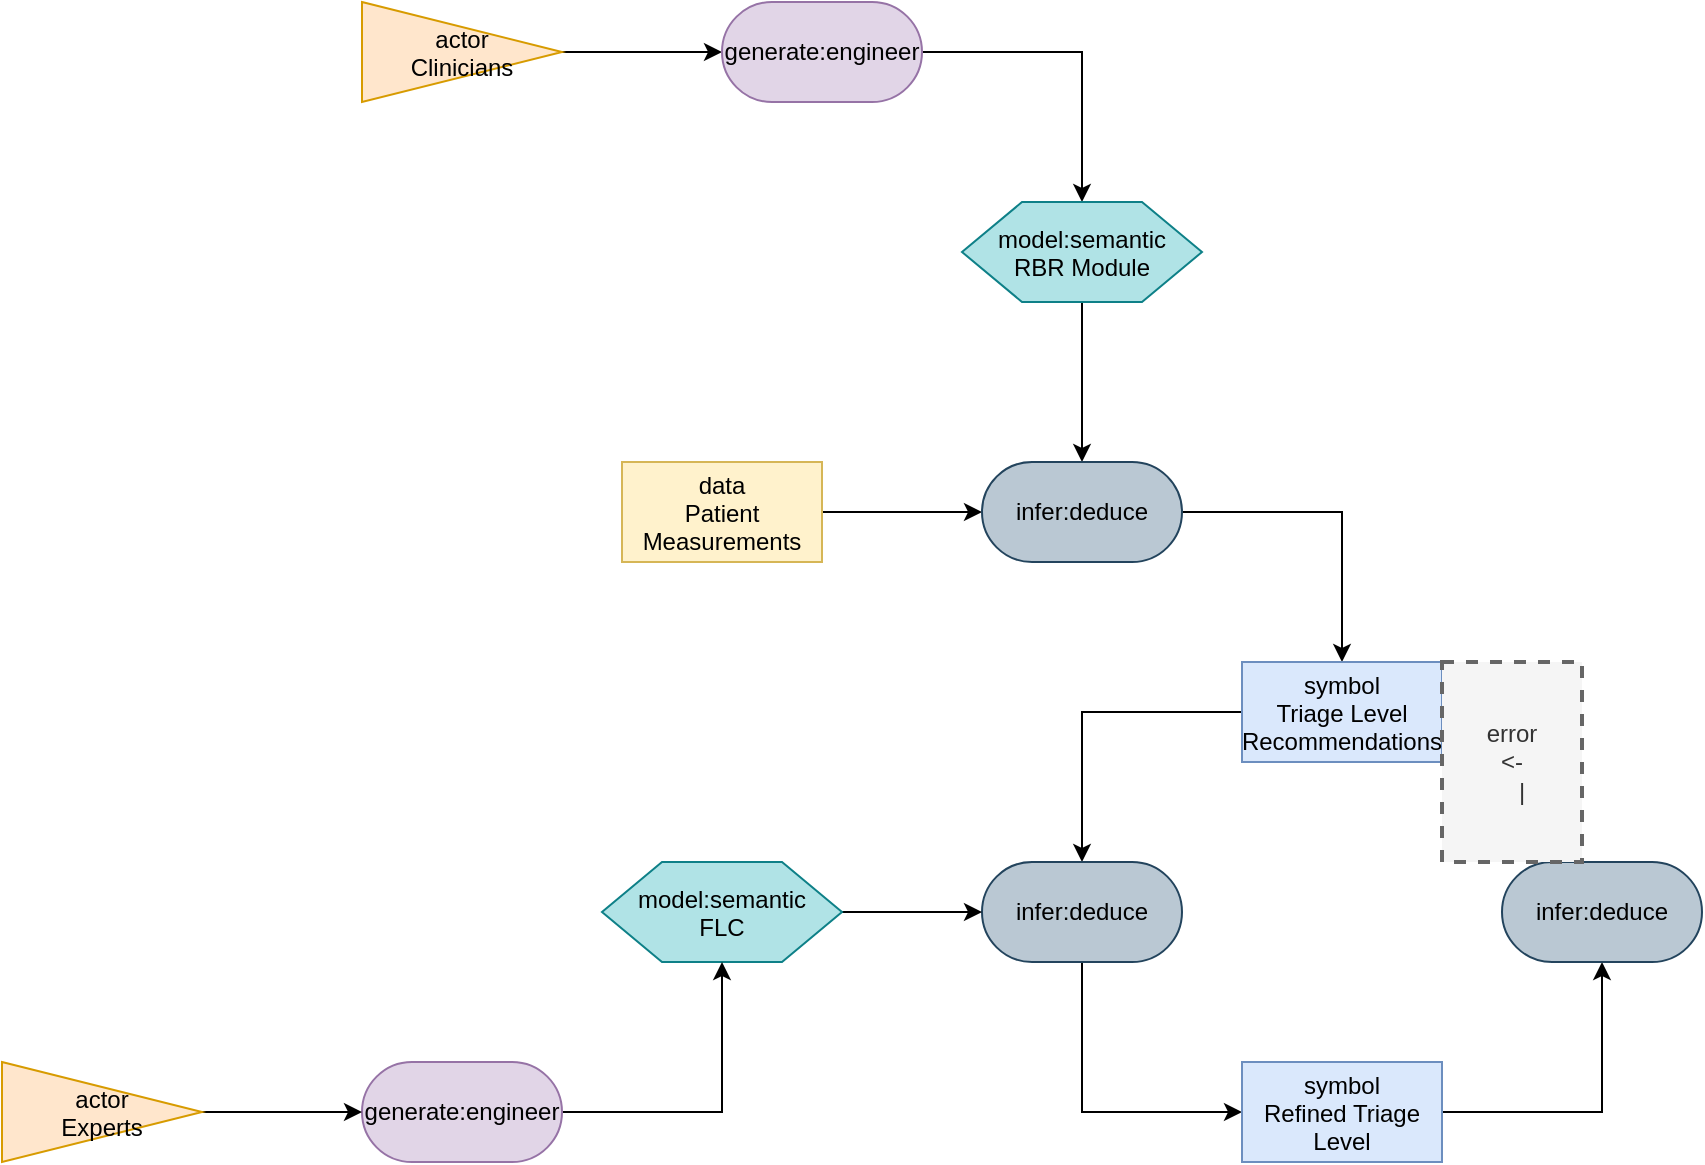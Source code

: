 <mxfile version="27.1.6" pages="2">
  <diagram name="Page-1" id="Y_vLkDw0tZGfkMZAfWmf">
    <mxGraphModel dx="1429" dy="856" grid="1" gridSize="10" guides="1" tooltips="1" connect="1" arrows="1" fold="1" page="1" pageScale="1" pageWidth="3300" pageHeight="4681" math="0" shadow="0">
      <root>
        <mxCell id="0" />
        <mxCell id="1" parent="0" />
        <mxCell id="TTWcf-BgUhaSdbW0b4H3-3" style="edgeStyle=orthogonalEdgeStyle;rounded=0;orthogonalLoop=1;jettySize=auto;html=1;exitX=1;exitY=0.5;exitDx=0;exitDy=0;entryX=0;entryY=0.5;entryDx=0;entryDy=0;" parent="1" source="TTWcf-BgUhaSdbW0b4H3-1" target="TTWcf-BgUhaSdbW0b4H3-2" edge="1">
          <mxGeometry relative="1" as="geometry" />
        </mxCell>
        <mxCell id="TTWcf-BgUhaSdbW0b4H3-1" value="actor&#xa;Clinicians" style="triangle;fillColor=#ffe6cc;strokeColor=#d79b00;" parent="1" name="actor" vertex="1">
          <mxGeometry x="340" y="230" width="100" height="50" as="geometry" />
        </mxCell>
        <mxCell id="TTWcf-BgUhaSdbW0b4H3-5" style="edgeStyle=orthogonalEdgeStyle;rounded=0;orthogonalLoop=1;jettySize=auto;html=1;exitX=1;exitY=0.5;exitDx=0;exitDy=0;entryX=0.5;entryY=0;entryDx=0;entryDy=0;" parent="1" source="TTWcf-BgUhaSdbW0b4H3-2" target="TTWcf-BgUhaSdbW0b4H3-4" edge="1">
          <mxGeometry relative="1" as="geometry" />
        </mxCell>
        <mxCell id="TTWcf-BgUhaSdbW0b4H3-2" value="generate:engineer" style="rounded=1;whiteSpace=wrap;html=1;arcSize=50;fillColor=#e1d5e7;strokeColor=#9673a6;" parent="1" name="generate:engineer" vertex="1">
          <mxGeometry x="520" y="230" width="100" height="50" as="geometry" />
        </mxCell>
        <mxCell id="TTWcf-BgUhaSdbW0b4H3-8" style="edgeStyle=orthogonalEdgeStyle;rounded=0;orthogonalLoop=1;jettySize=auto;html=1;exitX=0.5;exitY=1;exitDx=0;exitDy=0;entryX=0.5;entryY=0;entryDx=0;entryDy=0;" parent="1" source="TTWcf-BgUhaSdbW0b4H3-4" target="TTWcf-BgUhaSdbW0b4H3-7" edge="1">
          <mxGeometry relative="1" as="geometry" />
        </mxCell>
        <mxCell id="TTWcf-BgUhaSdbW0b4H3-4" value="model:semantic&#xa;RBR Module" style="shape=hexagon;perimeter=hexagonPerimeter2;fillColor=#b0e3e6;strokeColor=#0e8088;" parent="1" name="model" vertex="1">
          <mxGeometry x="640" y="330" width="120" height="50" as="geometry" />
        </mxCell>
        <mxCell id="TTWcf-BgUhaSdbW0b4H3-9" style="edgeStyle=orthogonalEdgeStyle;rounded=0;orthogonalLoop=1;jettySize=auto;html=1;entryX=0;entryY=0.5;entryDx=0;entryDy=0;" parent="1" source="TTWcf-BgUhaSdbW0b4H3-6" target="TTWcf-BgUhaSdbW0b4H3-7" edge="1">
          <mxGeometry relative="1" as="geometry" />
        </mxCell>
        <mxCell id="TTWcf-BgUhaSdbW0b4H3-6" value="data&#xa;Patient&#xa;Measurements" style="rectangle;fillColor=#fff2cc;strokeColor=#d6b656;" parent="1" name="data" vertex="1">
          <mxGeometry x="470" y="460" width="100" height="50" as="geometry" />
        </mxCell>
        <mxCell id="TTWcf-BgUhaSdbW0b4H3-32" style="edgeStyle=orthogonalEdgeStyle;rounded=0;orthogonalLoop=1;jettySize=auto;html=1;exitX=1;exitY=0.5;exitDx=0;exitDy=0;entryX=0.5;entryY=0;entryDx=0;entryDy=0;" parent="1" source="TTWcf-BgUhaSdbW0b4H3-7" target="TTWcf-BgUhaSdbW0b4H3-10" edge="1">
          <mxGeometry relative="1" as="geometry" />
        </mxCell>
        <mxCell id="TTWcf-BgUhaSdbW0b4H3-7" value="infer:deduce" style="rounded=1;whiteSpace=wrap;html=1;arcSize=50;fillColor=#bac8d3;strokeColor=#23445d;" parent="1" name="infer:deduce" vertex="1">
          <mxGeometry x="650" y="460" width="100" height="50" as="geometry" />
        </mxCell>
        <mxCell id="TTWcf-BgUhaSdbW0b4H3-22" style="edgeStyle=orthogonalEdgeStyle;rounded=0;orthogonalLoop=1;jettySize=auto;html=1;exitX=0;exitY=0.5;exitDx=0;exitDy=0;entryX=0.5;entryY=0;entryDx=0;entryDy=0;" parent="1" source="TTWcf-BgUhaSdbW0b4H3-10" target="TTWcf-BgUhaSdbW0b4H3-12" edge="1">
          <mxGeometry relative="1" as="geometry" />
        </mxCell>
        <mxCell id="TTWcf-BgUhaSdbW0b4H3-10" value="symbol&#xa;Triage Level&#xa;Recommendations" style="rectangle;fillColor=#dae8fc;strokeColor=#6c8ebf;" parent="1" name="symbol" vertex="1">
          <mxGeometry x="780" y="560" width="100" height="50" as="geometry" />
        </mxCell>
        <mxCell id="TTWcf-BgUhaSdbW0b4H3-23" style="edgeStyle=orthogonalEdgeStyle;rounded=0;orthogonalLoop=1;jettySize=auto;html=1;exitX=0.5;exitY=1;exitDx=0;exitDy=0;entryX=0;entryY=0.5;entryDx=0;entryDy=0;" parent="1" source="TTWcf-BgUhaSdbW0b4H3-12" target="TTWcf-BgUhaSdbW0b4H3-20" edge="1">
          <mxGeometry relative="1" as="geometry" />
        </mxCell>
        <mxCell id="TTWcf-BgUhaSdbW0b4H3-12" value="infer:deduce" style="rounded=1;whiteSpace=wrap;html=1;arcSize=50;fillColor=#bac8d3;strokeColor=#23445d;" parent="1" name="infer:deduce" vertex="1">
          <mxGeometry x="650" y="660" width="100" height="50" as="geometry" />
        </mxCell>
        <mxCell id="TTWcf-BgUhaSdbW0b4H3-19" style="edgeStyle=orthogonalEdgeStyle;rounded=0;orthogonalLoop=1;jettySize=auto;html=1;entryX=0;entryY=0.5;entryDx=0;entryDy=0;" parent="1" source="TTWcf-BgUhaSdbW0b4H3-14" target="TTWcf-BgUhaSdbW0b4H3-12" edge="1">
          <mxGeometry relative="1" as="geometry" />
        </mxCell>
        <mxCell id="TTWcf-BgUhaSdbW0b4H3-14" value="model:semantic&#xa;FLC" style="shape=hexagon;perimeter=hexagonPerimeter2;fillColor=#b0e3e6;strokeColor=#0e8088;" parent="1" name="model" vertex="1">
          <mxGeometry x="460" y="660" width="120" height="50" as="geometry" />
        </mxCell>
        <mxCell id="TTWcf-BgUhaSdbW0b4H3-16" style="edgeStyle=orthogonalEdgeStyle;rounded=0;orthogonalLoop=1;jettySize=auto;html=1;entryX=0.5;entryY=1;entryDx=0;entryDy=0;" parent="1" source="TTWcf-BgUhaSdbW0b4H3-15" target="TTWcf-BgUhaSdbW0b4H3-14" edge="1">
          <mxGeometry relative="1" as="geometry" />
        </mxCell>
        <mxCell id="TTWcf-BgUhaSdbW0b4H3-15" value="generate:engineer" style="rounded=1;whiteSpace=wrap;html=1;arcSize=50;fillColor=#e1d5e7;strokeColor=#9673a6;" parent="1" name="generate:engineer" vertex="1">
          <mxGeometry x="340" y="760" width="100" height="50" as="geometry" />
        </mxCell>
        <mxCell id="TTWcf-BgUhaSdbW0b4H3-18" style="edgeStyle=orthogonalEdgeStyle;rounded=0;orthogonalLoop=1;jettySize=auto;html=1;exitX=1;exitY=0.5;exitDx=0;exitDy=0;entryX=0;entryY=0.5;entryDx=0;entryDy=0;" parent="1" source="TTWcf-BgUhaSdbW0b4H3-17" target="TTWcf-BgUhaSdbW0b4H3-15" edge="1">
          <mxGeometry relative="1" as="geometry" />
        </mxCell>
        <mxCell id="TTWcf-BgUhaSdbW0b4H3-17" value="actor&#xa;Experts" style="triangle;fillColor=#ffe6cc;strokeColor=#d79b00;" parent="1" name="actor" vertex="1">
          <mxGeometry x="160" y="760" width="100" height="50" as="geometry" />
        </mxCell>
        <mxCell id="TTWcf-BgUhaSdbW0b4H3-25" style="edgeStyle=orthogonalEdgeStyle;rounded=0;orthogonalLoop=1;jettySize=auto;html=1;entryX=0.5;entryY=1;entryDx=0;entryDy=0;" parent="1" source="TTWcf-BgUhaSdbW0b4H3-20" target="TTWcf-BgUhaSdbW0b4H3-24" edge="1">
          <mxGeometry relative="1" as="geometry" />
        </mxCell>
        <mxCell id="TTWcf-BgUhaSdbW0b4H3-20" value="symbol&#xa;Refined Triage&#xa;Level" style="rectangle;fillColor=#dae8fc;strokeColor=#6c8ebf;" parent="1" name="symbol" vertex="1">
          <mxGeometry x="780" y="760" width="100" height="50" as="geometry" />
        </mxCell>
        <mxCell id="TTWcf-BgUhaSdbW0b4H3-24" value="infer:deduce" style="rounded=1;whiteSpace=wrap;html=1;arcSize=50;fillColor=#bac8d3;strokeColor=#23445d;" parent="1" name="infer:deduce" vertex="1">
          <mxGeometry x="910" y="660" width="100" height="50" as="geometry" />
        </mxCell>
        <mxCell id="TTWcf-BgUhaSdbW0b4H3-27" value="&lt;div&gt;error&lt;/div&gt;&lt;div&gt;&amp;lt;-&lt;/div&gt;&lt;div&gt;&amp;nbsp;&amp;nbsp; |&lt;/div&gt;" style="text;html=1;align=center;verticalAlign=middle;whiteSpace=wrap;rounded=0;dashed=1;fillColor=#f5f5f5;fontColor=#333333;strokeColor=#666666;strokeWidth=2;" parent="1" name="text" vertex="1">
          <mxGeometry x="880" y="560" width="70" height="100" as="geometry" />
        </mxCell>
      </root>
    </mxGraphModel>
  </diagram>
  <diagram name="Copy of Page-1" id="mNGoao15ihdjrjXAMKRK">
    <mxGraphModel dx="1123" dy="673" grid="1" gridSize="10" guides="1" tooltips="1" connect="1" arrows="1" fold="1" page="1" pageScale="1" pageWidth="3300" pageHeight="4681" math="0" shadow="0">
      <root>
        <mxCell id="7Q3zdjpdWBIz68GD9Ddg-0" />
        <mxCell id="7Q3zdjpdWBIz68GD9Ddg-1" parent="7Q3zdjpdWBIz68GD9Ddg-0" />
        <mxCell id="7Q3zdjpdWBIz68GD9Ddg-2" style="edgeStyle=orthogonalEdgeStyle;rounded=0;orthogonalLoop=1;jettySize=auto;html=1;exitX=1;exitY=0.5;exitDx=0;exitDy=0;entryX=0;entryY=0.5;entryDx=0;entryDy=0;" edge="1" parent="7Q3zdjpdWBIz68GD9Ddg-1" source="7Q3zdjpdWBIz68GD9Ddg-3" target="7Q3zdjpdWBIz68GD9Ddg-5">
          <mxGeometry relative="1" as="geometry" />
        </mxCell>
        <mxCell id="7Q3zdjpdWBIz68GD9Ddg-3" value="actor&#xa;Clinicians" style="triangle;fillColor=#ffe6cc;strokeColor=#d79b00;" name="actor" vertex="1" parent="7Q3zdjpdWBIz68GD9Ddg-1">
          <mxGeometry x="340" y="230" width="100" height="50" as="geometry" />
        </mxCell>
        <mxCell id="7Q3zdjpdWBIz68GD9Ddg-4" style="edgeStyle=orthogonalEdgeStyle;rounded=0;orthogonalLoop=1;jettySize=auto;html=1;exitX=1;exitY=0.5;exitDx=0;exitDy=0;entryX=0.5;entryY=0;entryDx=0;entryDy=0;" edge="1" parent="7Q3zdjpdWBIz68GD9Ddg-1" source="7Q3zdjpdWBIz68GD9Ddg-5" target="7Q3zdjpdWBIz68GD9Ddg-7">
          <mxGeometry relative="1" as="geometry" />
        </mxCell>
        <mxCell id="7Q3zdjpdWBIz68GD9Ddg-5" value="generate:engineer" style="rounded=1;whiteSpace=wrap;html=1;arcSize=50;fillColor=#e1d5e7;strokeColor=#9673a6;" name="generate:engineer" vertex="1" parent="7Q3zdjpdWBIz68GD9Ddg-1">
          <mxGeometry x="520" y="230" width="100" height="50" as="geometry" />
        </mxCell>
        <mxCell id="7Q3zdjpdWBIz68GD9Ddg-6" style="edgeStyle=orthogonalEdgeStyle;rounded=0;orthogonalLoop=1;jettySize=auto;html=1;exitX=0.5;exitY=1;exitDx=0;exitDy=0;entryX=0.5;entryY=0;entryDx=0;entryDy=0;" edge="1" parent="7Q3zdjpdWBIz68GD9Ddg-1" source="7Q3zdjpdWBIz68GD9Ddg-7" target="7Q3zdjpdWBIz68GD9Ddg-11">
          <mxGeometry relative="1" as="geometry" />
        </mxCell>
        <mxCell id="7Q3zdjpdWBIz68GD9Ddg-7" value="model:semantic&#xa;RBR Module" style="shape=hexagon;perimeter=hexagonPerimeter2;fillColor=#b0e3e6;strokeColor=#0e8088;" name="model" vertex="1" parent="7Q3zdjpdWBIz68GD9Ddg-1">
          <mxGeometry x="640" y="330" width="120" height="50" as="geometry" />
        </mxCell>
        <mxCell id="7Q3zdjpdWBIz68GD9Ddg-8" style="edgeStyle=orthogonalEdgeStyle;rounded=0;orthogonalLoop=1;jettySize=auto;html=1;entryX=0;entryY=0.5;entryDx=0;entryDy=0;" edge="1" parent="7Q3zdjpdWBIz68GD9Ddg-1" source="7Q3zdjpdWBIz68GD9Ddg-9" target="7Q3zdjpdWBIz68GD9Ddg-11">
          <mxGeometry relative="1" as="geometry" />
        </mxCell>
        <mxCell id="7Q3zdjpdWBIz68GD9Ddg-9" value="data&#xa;Patient&#xa;Measurements" style="rectangle;fillColor=#fff2cc;strokeColor=#d6b656;" name="data" vertex="1" parent="7Q3zdjpdWBIz68GD9Ddg-1">
          <mxGeometry x="470" y="460" width="100" height="50" as="geometry" />
        </mxCell>
        <mxCell id="7Q3zdjpdWBIz68GD9Ddg-10" style="edgeStyle=orthogonalEdgeStyle;rounded=0;orthogonalLoop=1;jettySize=auto;html=1;exitX=1;exitY=0.5;exitDx=0;exitDy=0;entryX=0.5;entryY=0;entryDx=0;entryDy=0;" edge="1" parent="7Q3zdjpdWBIz68GD9Ddg-1" source="7Q3zdjpdWBIz68GD9Ddg-11" target="7Q3zdjpdWBIz68GD9Ddg-13">
          <mxGeometry relative="1" as="geometry" />
        </mxCell>
        <mxCell id="7Q3zdjpdWBIz68GD9Ddg-11" value="infer:deduce" style="rounded=1;whiteSpace=wrap;html=1;arcSize=50;fillColor=#bac8d3;strokeColor=#23445d;" name="infer:deduce" vertex="1" parent="7Q3zdjpdWBIz68GD9Ddg-1">
          <mxGeometry x="650" y="460" width="100" height="50" as="geometry" />
        </mxCell>
        <mxCell id="7Q3zdjpdWBIz68GD9Ddg-12" style="edgeStyle=orthogonalEdgeStyle;rounded=0;orthogonalLoop=1;jettySize=auto;html=1;exitX=0;exitY=0.5;exitDx=0;exitDy=0;entryX=0.5;entryY=0;entryDx=0;entryDy=0;" edge="1" parent="7Q3zdjpdWBIz68GD9Ddg-1" source="7Q3zdjpdWBIz68GD9Ddg-13" target="7Q3zdjpdWBIz68GD9Ddg-15">
          <mxGeometry relative="1" as="geometry" />
        </mxCell>
        <mxCell id="7Q3zdjpdWBIz68GD9Ddg-13" value="symbol&#xa;Triage Level&#xa;Recommendations" style="rectangle;fillColor=#dae8fc;strokeColor=#6c8ebf;" name="symbol" vertex="1" parent="7Q3zdjpdWBIz68GD9Ddg-1">
          <mxGeometry x="780" y="560" width="100" height="50" as="geometry" />
        </mxCell>
        <mxCell id="7Q3zdjpdWBIz68GD9Ddg-14" style="edgeStyle=orthogonalEdgeStyle;rounded=0;orthogonalLoop=1;jettySize=auto;html=1;exitX=0.5;exitY=1;exitDx=0;exitDy=0;entryX=0;entryY=0.5;entryDx=0;entryDy=0;" edge="1" parent="7Q3zdjpdWBIz68GD9Ddg-1" source="7Q3zdjpdWBIz68GD9Ddg-15" target="7Q3zdjpdWBIz68GD9Ddg-23">
          <mxGeometry relative="1" as="geometry" />
        </mxCell>
        <mxCell id="7Q3zdjpdWBIz68GD9Ddg-15" value="infer:deduce" style="rounded=1;whiteSpace=wrap;html=1;arcSize=50;fillColor=#bac8d3;strokeColor=#23445d;" name="infer:deduce" vertex="1" parent="7Q3zdjpdWBIz68GD9Ddg-1">
          <mxGeometry x="650" y="660" width="100" height="50" as="geometry" />
        </mxCell>
        <mxCell id="7Q3zdjpdWBIz68GD9Ddg-16" style="edgeStyle=orthogonalEdgeStyle;rounded=0;orthogonalLoop=1;jettySize=auto;html=1;entryX=0;entryY=0.5;entryDx=0;entryDy=0;" edge="1" parent="7Q3zdjpdWBIz68GD9Ddg-1" source="7Q3zdjpdWBIz68GD9Ddg-17" target="7Q3zdjpdWBIz68GD9Ddg-15">
          <mxGeometry relative="1" as="geometry" />
        </mxCell>
        <mxCell id="7Q3zdjpdWBIz68GD9Ddg-17" value="model:semantic&#xa;FLC" style="shape=hexagon;perimeter=hexagonPerimeter2;fillColor=#b0e3e6;strokeColor=#0e8088;" name="model" vertex="1" parent="7Q3zdjpdWBIz68GD9Ddg-1">
          <mxGeometry x="460" y="660" width="120" height="50" as="geometry" />
        </mxCell>
        <mxCell id="7Q3zdjpdWBIz68GD9Ddg-18" style="edgeStyle=orthogonalEdgeStyle;rounded=0;orthogonalLoop=1;jettySize=auto;html=1;entryX=0.5;entryY=1;entryDx=0;entryDy=0;" edge="1" parent="7Q3zdjpdWBIz68GD9Ddg-1" source="7Q3zdjpdWBIz68GD9Ddg-19" target="7Q3zdjpdWBIz68GD9Ddg-17">
          <mxGeometry relative="1" as="geometry" />
        </mxCell>
        <mxCell id="7Q3zdjpdWBIz68GD9Ddg-19" value="generate:engineer" style="rounded=1;whiteSpace=wrap;html=1;arcSize=50;fillColor=#e1d5e7;strokeColor=#9673a6;" name="generate:engineer" vertex="1" parent="7Q3zdjpdWBIz68GD9Ddg-1">
          <mxGeometry x="340" y="760" width="100" height="50" as="geometry" />
        </mxCell>
        <mxCell id="7Q3zdjpdWBIz68GD9Ddg-20" style="edgeStyle=orthogonalEdgeStyle;rounded=0;orthogonalLoop=1;jettySize=auto;html=1;exitX=1;exitY=0.5;exitDx=0;exitDy=0;entryX=0;entryY=0.5;entryDx=0;entryDy=0;" edge="1" parent="7Q3zdjpdWBIz68GD9Ddg-1" source="7Q3zdjpdWBIz68GD9Ddg-21" target="7Q3zdjpdWBIz68GD9Ddg-19">
          <mxGeometry relative="1" as="geometry" />
        </mxCell>
        <mxCell id="7Q3zdjpdWBIz68GD9Ddg-21" value="actor&#xa;Experts" style="triangle;fillColor=#ffe6cc;strokeColor=#d79b00;" name="actor" vertex="1" parent="7Q3zdjpdWBIz68GD9Ddg-1">
          <mxGeometry x="160" y="760" width="100" height="50" as="geometry" />
        </mxCell>
        <mxCell id="7Q3zdjpdWBIz68GD9Ddg-22" style="edgeStyle=orthogonalEdgeStyle;rounded=0;orthogonalLoop=1;jettySize=auto;html=1;entryX=0.5;entryY=1;entryDx=0;entryDy=0;" edge="1" parent="7Q3zdjpdWBIz68GD9Ddg-1" source="7Q3zdjpdWBIz68GD9Ddg-23" target="7Q3zdjpdWBIz68GD9Ddg-24">
          <mxGeometry relative="1" as="geometry" />
        </mxCell>
        <mxCell id="7Q3zdjpdWBIz68GD9Ddg-23" value="symbol&#xa;Refined Triage&#xa;Level" style="rectangle;fillColor=#dae8fc;strokeColor=#6c8ebf;" name="symbol" vertex="1" parent="7Q3zdjpdWBIz68GD9Ddg-1">
          <mxGeometry x="780" y="760" width="100" height="50" as="geometry" />
        </mxCell>
        <mxCell id="uXmoQgfLPBf5rU255TfL-0" style="edgeStyle=orthogonalEdgeStyle;rounded=0;orthogonalLoop=1;jettySize=auto;html=1;exitX=0.5;exitY=0;exitDx=0;exitDy=0;entryX=1;entryY=0.5;entryDx=0;entryDy=0;" edge="1" parent="7Q3zdjpdWBIz68GD9Ddg-1" source="7Q3zdjpdWBIz68GD9Ddg-24" target="7Q3zdjpdWBIz68GD9Ddg-13">
          <mxGeometry relative="1" as="geometry" />
        </mxCell>
        <mxCell id="7Q3zdjpdWBIz68GD9Ddg-24" value="infer:deduce" style="rounded=1;whiteSpace=wrap;html=1;arcSize=50;fillColor=#bac8d3;strokeColor=#23445d;" name="infer:deduce" vertex="1" parent="7Q3zdjpdWBIz68GD9Ddg-1">
          <mxGeometry x="910" y="660" width="100" height="50" as="geometry" />
        </mxCell>
      </root>
    </mxGraphModel>
  </diagram>
</mxfile>
